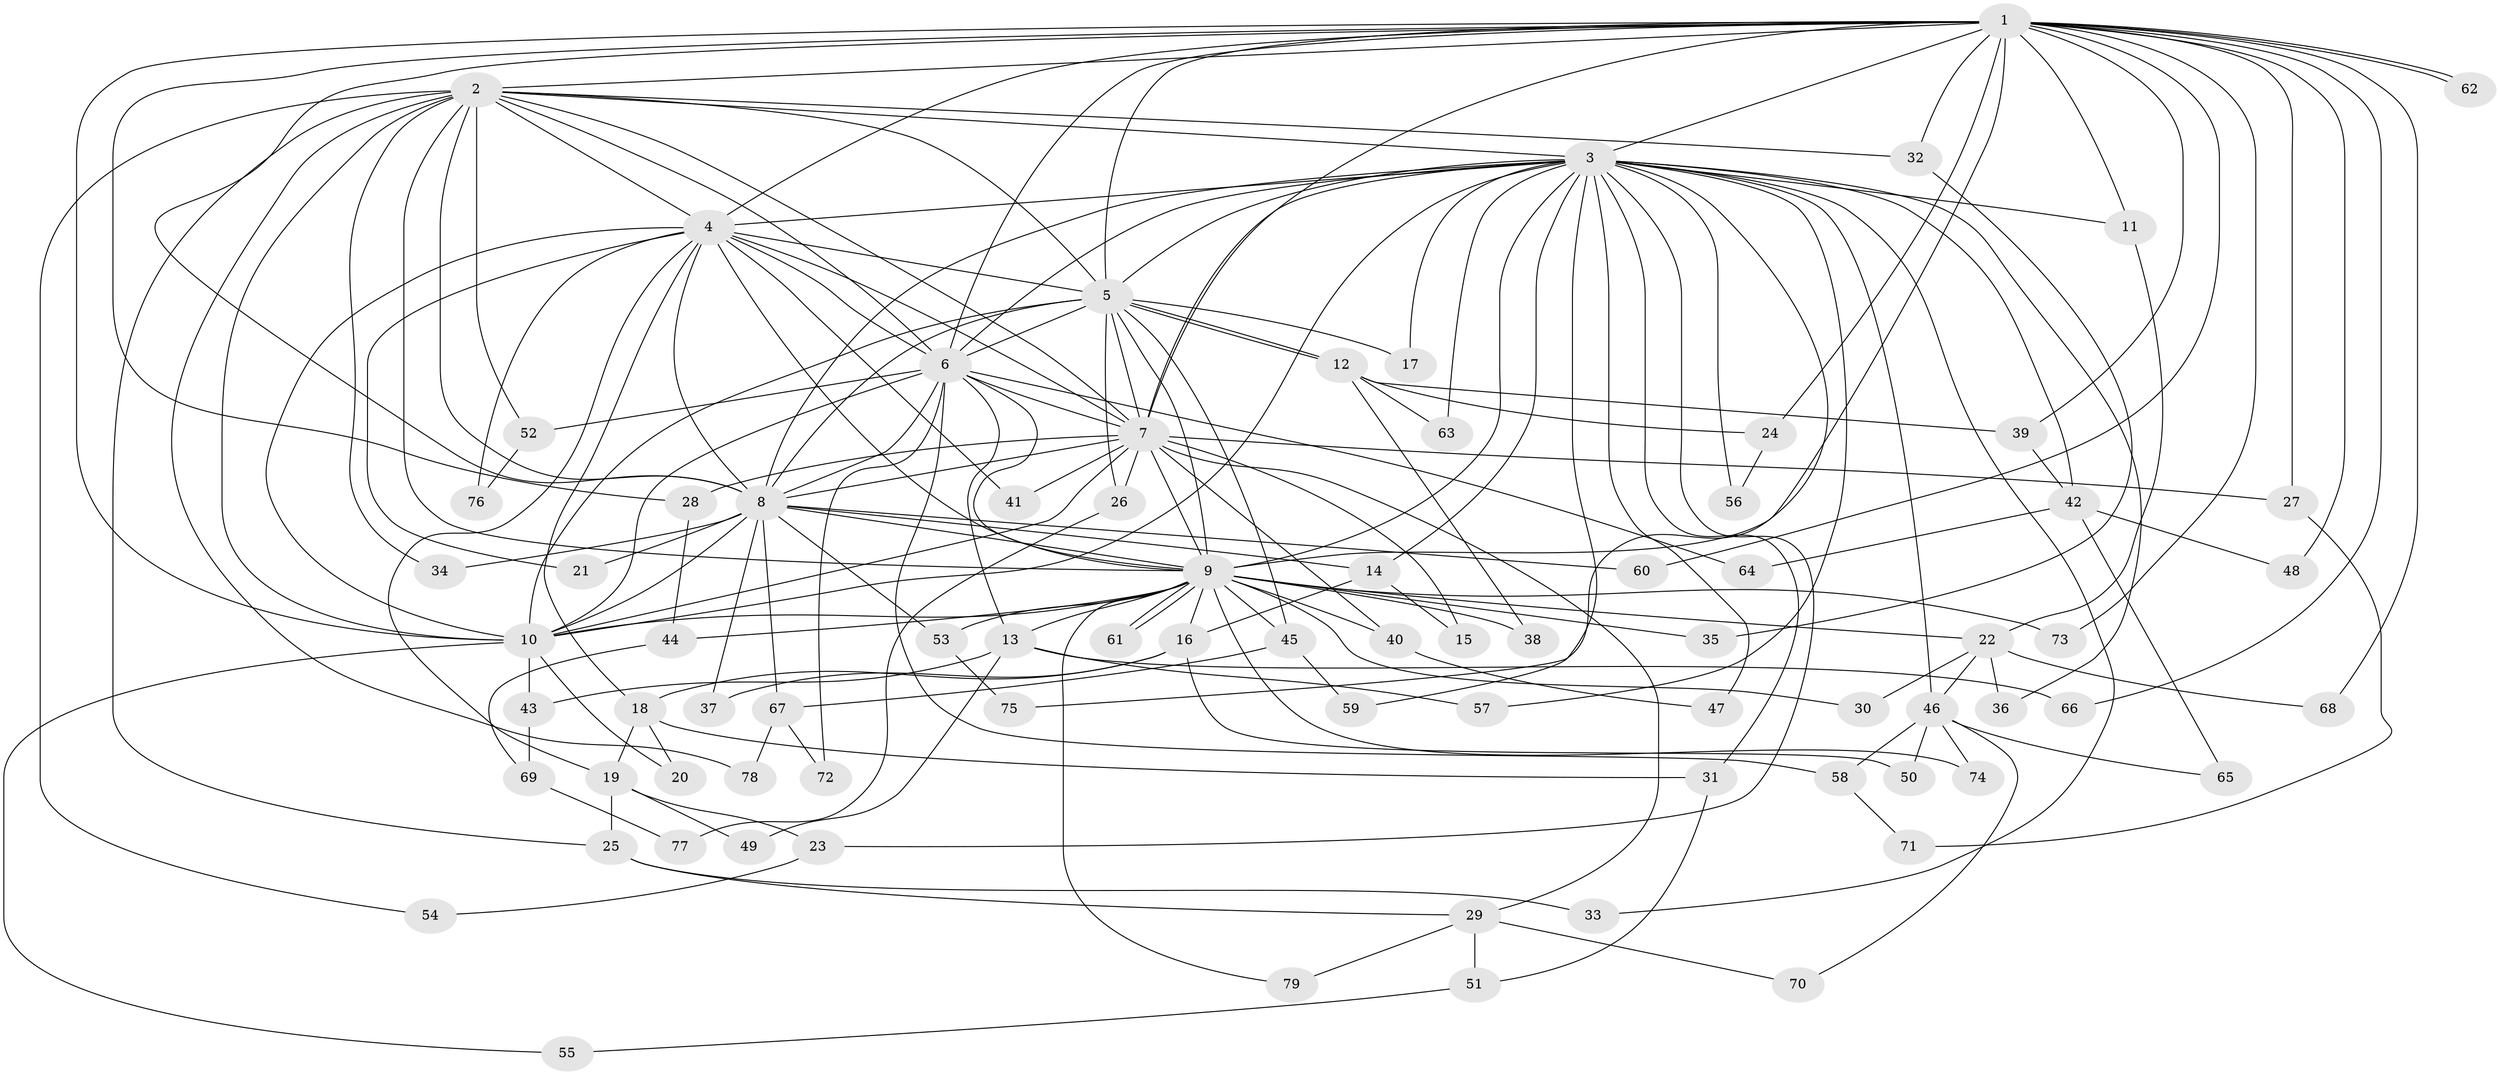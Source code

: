 // coarse degree distribution, {17: 0.018518518518518517, 12: 0.018518518518518517, 26: 0.018518518518518517, 18: 0.018518518518518517, 11: 0.018518518518518517, 15: 0.018518518518518517, 21: 0.018518518518518517, 10: 0.018518518518518517, 7: 0.05555555555555555, 6: 0.037037037037037035, 4: 0.05555555555555555, 5: 0.07407407407407407, 2: 0.42592592592592593, 3: 0.2037037037037037}
// Generated by graph-tools (version 1.1) at 2025/51/02/27/25 19:51:50]
// undirected, 79 vertices, 183 edges
graph export_dot {
graph [start="1"]
  node [color=gray90,style=filled];
  1;
  2;
  3;
  4;
  5;
  6;
  7;
  8;
  9;
  10;
  11;
  12;
  13;
  14;
  15;
  16;
  17;
  18;
  19;
  20;
  21;
  22;
  23;
  24;
  25;
  26;
  27;
  28;
  29;
  30;
  31;
  32;
  33;
  34;
  35;
  36;
  37;
  38;
  39;
  40;
  41;
  42;
  43;
  44;
  45;
  46;
  47;
  48;
  49;
  50;
  51;
  52;
  53;
  54;
  55;
  56;
  57;
  58;
  59;
  60;
  61;
  62;
  63;
  64;
  65;
  66;
  67;
  68;
  69;
  70;
  71;
  72;
  73;
  74;
  75;
  76;
  77;
  78;
  79;
  1 -- 2;
  1 -- 3;
  1 -- 4;
  1 -- 5;
  1 -- 6;
  1 -- 7;
  1 -- 8;
  1 -- 9;
  1 -- 10;
  1 -- 11;
  1 -- 24;
  1 -- 27;
  1 -- 28;
  1 -- 32;
  1 -- 39;
  1 -- 48;
  1 -- 60;
  1 -- 62;
  1 -- 62;
  1 -- 66;
  1 -- 68;
  1 -- 73;
  2 -- 3;
  2 -- 4;
  2 -- 5;
  2 -- 6;
  2 -- 7;
  2 -- 8;
  2 -- 9;
  2 -- 10;
  2 -- 25;
  2 -- 32;
  2 -- 34;
  2 -- 52;
  2 -- 54;
  2 -- 78;
  3 -- 4;
  3 -- 5;
  3 -- 6;
  3 -- 7;
  3 -- 8;
  3 -- 9;
  3 -- 10;
  3 -- 11;
  3 -- 14;
  3 -- 17;
  3 -- 23;
  3 -- 31;
  3 -- 33;
  3 -- 36;
  3 -- 42;
  3 -- 46;
  3 -- 47;
  3 -- 56;
  3 -- 57;
  3 -- 59;
  3 -- 63;
  3 -- 75;
  4 -- 5;
  4 -- 6;
  4 -- 7;
  4 -- 8;
  4 -- 9;
  4 -- 10;
  4 -- 18;
  4 -- 19;
  4 -- 21;
  4 -- 41;
  4 -- 76;
  5 -- 6;
  5 -- 7;
  5 -- 8;
  5 -- 9;
  5 -- 10;
  5 -- 12;
  5 -- 12;
  5 -- 17;
  5 -- 26;
  5 -- 45;
  6 -- 7;
  6 -- 8;
  6 -- 9;
  6 -- 10;
  6 -- 13;
  6 -- 52;
  6 -- 58;
  6 -- 64;
  6 -- 72;
  7 -- 8;
  7 -- 9;
  7 -- 10;
  7 -- 15;
  7 -- 26;
  7 -- 27;
  7 -- 28;
  7 -- 29;
  7 -- 40;
  7 -- 41;
  8 -- 9;
  8 -- 10;
  8 -- 14;
  8 -- 21;
  8 -- 34;
  8 -- 37;
  8 -- 53;
  8 -- 60;
  8 -- 67;
  9 -- 10;
  9 -- 13;
  9 -- 16;
  9 -- 22;
  9 -- 30;
  9 -- 35;
  9 -- 38;
  9 -- 40;
  9 -- 44;
  9 -- 45;
  9 -- 53;
  9 -- 61;
  9 -- 61;
  9 -- 73;
  9 -- 74;
  9 -- 79;
  10 -- 20;
  10 -- 43;
  10 -- 55;
  11 -- 22;
  12 -- 24;
  12 -- 38;
  12 -- 39;
  12 -- 63;
  13 -- 43;
  13 -- 49;
  13 -- 57;
  13 -- 66;
  14 -- 15;
  14 -- 16;
  16 -- 18;
  16 -- 37;
  16 -- 50;
  18 -- 19;
  18 -- 20;
  18 -- 31;
  19 -- 23;
  19 -- 25;
  19 -- 49;
  22 -- 30;
  22 -- 36;
  22 -- 46;
  22 -- 68;
  23 -- 54;
  24 -- 56;
  25 -- 29;
  25 -- 33;
  26 -- 77;
  27 -- 71;
  28 -- 44;
  29 -- 51;
  29 -- 70;
  29 -- 79;
  31 -- 51;
  32 -- 35;
  39 -- 42;
  40 -- 47;
  42 -- 48;
  42 -- 64;
  42 -- 65;
  43 -- 69;
  44 -- 69;
  45 -- 59;
  45 -- 67;
  46 -- 50;
  46 -- 58;
  46 -- 65;
  46 -- 70;
  46 -- 74;
  51 -- 55;
  52 -- 76;
  53 -- 75;
  58 -- 71;
  67 -- 72;
  67 -- 78;
  69 -- 77;
}
